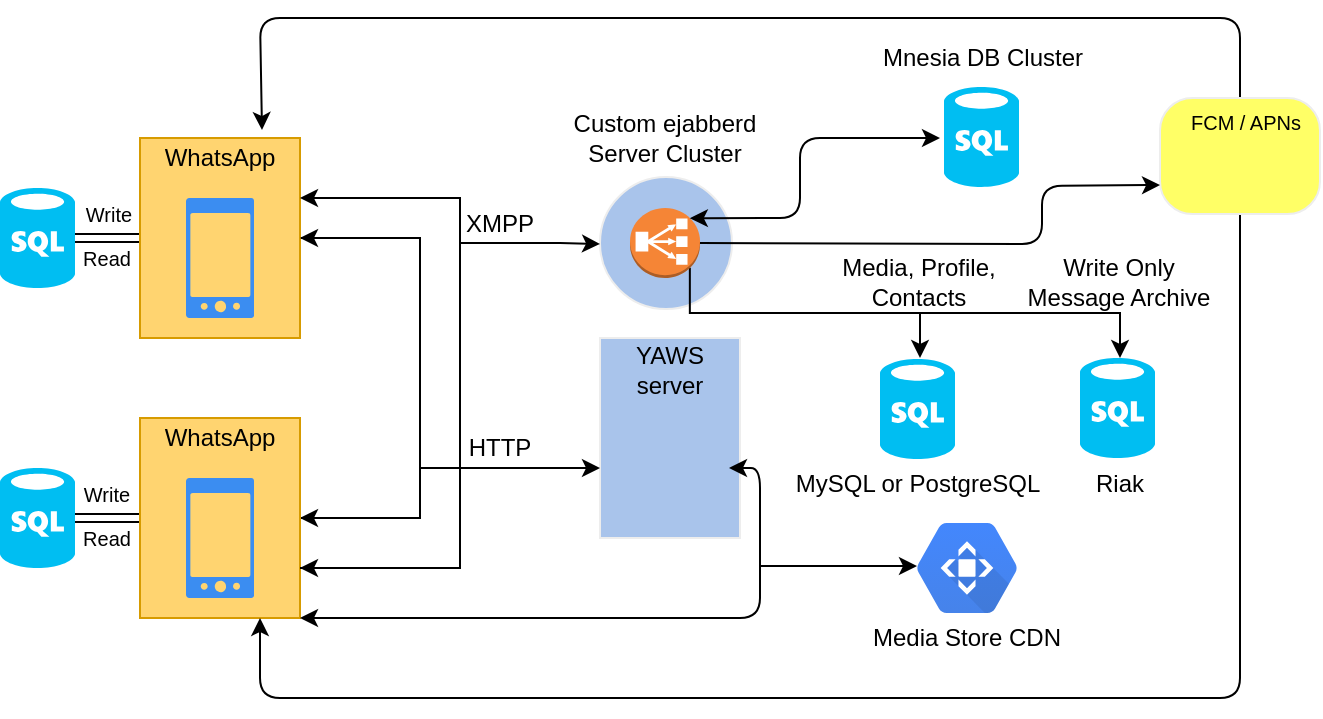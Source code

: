 <mxfile version="10.8.2" type="github"><diagram id="ClXt-yJXP2xWaislf_h7" name="Page-1"><mxGraphModel dx="758" dy="516" grid="1" gridSize="10" guides="1" tooltips="1" connect="1" arrows="1" fold="1" page="1" pageScale="1" pageWidth="827" pageHeight="1169" math="0" shadow="0"><root><mxCell id="0"/><mxCell id="1" parent="0"/><mxCell id="nmLuNvGFt542SobP2_o9-38" value="" style="ellipse;whiteSpace=wrap;html=1;aspect=fixed;strokeColor=#EDEDED;fillColor=#A9C4EB;shadow=0;" vertex="1" parent="1"><mxGeometry x="320" y="199.5" width="66" height="66" as="geometry"/></mxCell><mxCell id="nmLuNvGFt542SobP2_o9-27" value="" style="rounded=0;whiteSpace=wrap;html=1;fillColor=#A9C4EB;strokeColor=#EDEDED;shadow=0;" vertex="1" parent="1"><mxGeometry x="320" y="280" width="70" height="100" as="geometry"/></mxCell><mxCell id="nmLuNvGFt542SobP2_o9-11" style="edgeStyle=none;shape=link;rounded=0;orthogonalLoop=1;jettySize=auto;html=1;exitX=0;exitY=0.5;exitDx=0;exitDy=0;entryX=1;entryY=0.5;entryDx=0;entryDy=0;entryPerimeter=0;shadow=0;" edge="1" parent="1" source="nmLuNvGFt542SobP2_o9-2" target="nmLuNvGFt542SobP2_o9-8"><mxGeometry relative="1" as="geometry"/></mxCell><mxCell id="nmLuNvGFt542SobP2_o9-22" style="edgeStyle=elbowEdgeStyle;rounded=0;orthogonalLoop=1;jettySize=auto;html=1;exitX=1;exitY=0.5;exitDx=0;exitDy=0;entryX=1;entryY=0.5;entryDx=0;entryDy=0;shadow=0;" edge="1" parent="1" source="nmLuNvGFt542SobP2_o9-2" target="nmLuNvGFt542SobP2_o9-5"><mxGeometry relative="1" as="geometry"><mxPoint x="290" y="370" as="targetPoint"/><Array as="points"><mxPoint x="230" y="300"/></Array></mxGeometry></mxCell><mxCell id="nmLuNvGFt542SobP2_o9-2" value="&lt;blockquote style=&quot;font-size: 10px&quot;&gt;&lt;br&gt;&lt;/blockquote&gt;" style="rounded=0;whiteSpace=wrap;html=1;fillColor=#FFD470;strokeColor=#d79b00;shadow=0;" vertex="1" parent="1"><mxGeometry x="90" y="180" width="80" height="100" as="geometry"/></mxCell><mxCell id="nmLuNvGFt542SobP2_o9-3" value="" style="html=1;aspect=fixed;strokeColor=none;shadow=0;align=center;verticalAlign=top;fillColor=#3B8DF1;shape=mxgraph.gcp2.phone_android" vertex="1" parent="1"><mxGeometry x="113" y="210" width="34" height="60" as="geometry"/></mxCell><mxCell id="nmLuNvGFt542SobP2_o9-4" value="WhatsApp&lt;br&gt;" style="text;html=1;strokeColor=none;fillColor=none;align=center;verticalAlign=middle;whiteSpace=wrap;rounded=0;shadow=0;" vertex="1" parent="1"><mxGeometry x="110" y="180" width="40" height="20" as="geometry"/></mxCell><mxCell id="nmLuNvGFt542SobP2_o9-13" style="edgeStyle=none;shape=link;rounded=0;orthogonalLoop=1;jettySize=auto;html=1;exitX=0;exitY=0.5;exitDx=0;exitDy=0;entryX=1;entryY=0.5;entryDx=0;entryDy=0;entryPerimeter=0;shadow=0;" edge="1" parent="1" source="nmLuNvGFt542SobP2_o9-5" target="nmLuNvGFt542SobP2_o9-9"><mxGeometry relative="1" as="geometry"/></mxCell><mxCell id="nmLuNvGFt542SobP2_o9-23" style="edgeStyle=elbowEdgeStyle;rounded=0;orthogonalLoop=1;jettySize=auto;html=1;exitX=1;exitY=0.5;exitDx=0;exitDy=0;entryX=1;entryY=0.5;entryDx=0;entryDy=0;shadow=0;" edge="1" parent="1" source="nmLuNvGFt542SobP2_o9-5" target="nmLuNvGFt542SobP2_o9-2"><mxGeometry relative="1" as="geometry"><mxPoint x="290" y="230" as="targetPoint"/><Array as="points"><mxPoint x="230" y="250"/><mxPoint x="190" y="230"/></Array></mxGeometry></mxCell><mxCell id="nmLuNvGFt542SobP2_o9-24" style="edgeStyle=orthogonalEdgeStyle;rounded=0;orthogonalLoop=1;jettySize=auto;html=1;shadow=0;" edge="1" parent="1"><mxGeometry relative="1" as="geometry"><mxPoint x="320" y="345" as="targetPoint"/><mxPoint x="230" y="345" as="sourcePoint"/></mxGeometry></mxCell><mxCell id="nmLuNvGFt542SobP2_o9-5" value="&lt;blockquote style=&quot;font-size: 10px&quot;&gt;&lt;br&gt;&lt;/blockquote&gt;" style="rounded=0;whiteSpace=wrap;html=1;fillColor=#FFD470;strokeColor=#d79b00;shadow=0;" vertex="1" parent="1"><mxGeometry x="90" y="320" width="80" height="100" as="geometry"/></mxCell><mxCell id="nmLuNvGFt542SobP2_o9-6" value="" style="html=1;aspect=fixed;strokeColor=none;shadow=0;align=center;verticalAlign=top;fillColor=#3B8DF1;shape=mxgraph.gcp2.phone_android" vertex="1" parent="1"><mxGeometry x="113" y="350" width="34" height="60" as="geometry"/></mxCell><mxCell id="nmLuNvGFt542SobP2_o9-7" value="WhatsApp&lt;br&gt;" style="text;html=1;strokeColor=none;fillColor=none;align=center;verticalAlign=middle;whiteSpace=wrap;rounded=0;shadow=0;" vertex="1" parent="1"><mxGeometry x="110" y="320" width="40" height="20" as="geometry"/></mxCell><mxCell id="nmLuNvGFt542SobP2_o9-8" value="" style="verticalLabelPosition=bottom;html=1;verticalAlign=top;align=center;strokeColor=none;fillColor=#00BEF2;shape=mxgraph.azure.sql_database;shadow=0;" vertex="1" parent="1"><mxGeometry x="20" y="205" width="37.5" height="50" as="geometry"/></mxCell><mxCell id="nmLuNvGFt542SobP2_o9-9" value="" style="verticalLabelPosition=bottom;html=1;verticalAlign=top;align=center;strokeColor=none;fillColor=#00BEF2;shape=mxgraph.azure.sql_database;shadow=0;" vertex="1" parent="1"><mxGeometry x="20" y="345" width="37.5" height="50" as="geometry"/></mxCell><mxCell id="nmLuNvGFt542SobP2_o9-14" value="&lt;font style=&quot;font-size: 10px&quot;&gt;Write&lt;/font&gt;" style="text;html=1;strokeColor=none;fillColor=none;align=center;verticalAlign=middle;whiteSpace=wrap;rounded=0;shadow=0;" vertex="1" parent="1"><mxGeometry x="58" y="210" width="33" height="15" as="geometry"/></mxCell><mxCell id="nmLuNvGFt542SobP2_o9-15" value="&lt;font style=&quot;font-size: 10px&quot;&gt;Read&lt;/font&gt;" style="text;html=1;strokeColor=none;fillColor=none;align=center;verticalAlign=middle;whiteSpace=wrap;rounded=0;shadow=0;" vertex="1" parent="1"><mxGeometry x="57" y="232.5" width="33" height="15" as="geometry"/></mxCell><mxCell id="nmLuNvGFt542SobP2_o9-16" value="&lt;font style=&quot;font-size: 10px&quot;&gt;Write&lt;/font&gt;" style="text;html=1;strokeColor=none;fillColor=none;align=center;verticalAlign=middle;whiteSpace=wrap;rounded=0;shadow=0;" vertex="1" parent="1"><mxGeometry x="57" y="350" width="33" height="15" as="geometry"/></mxCell><mxCell id="nmLuNvGFt542SobP2_o9-19" value="&lt;font style=&quot;font-size: 10px&quot;&gt;Read&lt;/font&gt;" style="text;html=1;strokeColor=none;fillColor=none;align=center;verticalAlign=middle;whiteSpace=wrap;rounded=0;shadow=0;" vertex="1" parent="1"><mxGeometry x="57" y="372.5" width="33" height="15" as="geometry"/></mxCell><mxCell id="nmLuNvGFt542SobP2_o9-26" value="" style="shape=image;html=1;verticalAlign=top;verticalLabelPosition=bottom;labelBackgroundColor=#ffffff;imageAspect=0;aspect=fixed;image=https://cdn2.iconfinder.com/data/icons/whcompare-isometric-web-hosting-servers/50/server-128.png;fillColor=#FFD470;shadow=0;" vertex="1" parent="1"><mxGeometry x="325.5" y="315.5" width="59" height="59" as="geometry"/></mxCell><mxCell id="nmLuNvGFt542SobP2_o9-28" value="YAWS server&lt;br&gt;" style="text;html=1;strokeColor=none;fillColor=none;align=center;verticalAlign=middle;whiteSpace=wrap;rounded=0;shadow=0;" vertex="1" parent="1"><mxGeometry x="335" y="285.5" width="40" height="20" as="geometry"/></mxCell><mxCell id="nmLuNvGFt542SobP2_o9-29" value="HTTP" style="text;html=1;strokeColor=none;fillColor=none;align=center;verticalAlign=middle;whiteSpace=wrap;rounded=0;shadow=0;" vertex="1" parent="1"><mxGeometry x="250" y="325" width="40" height="20" as="geometry"/></mxCell><mxCell id="nmLuNvGFt542SobP2_o9-33" style="edgeStyle=elbowEdgeStyle;rounded=0;orthogonalLoop=1;jettySize=auto;html=1;exitX=1;exitY=0.75;exitDx=0;exitDy=0;entryX=1;entryY=0.5;entryDx=0;entryDy=0;shadow=0;" edge="1" parent="1" source="nmLuNvGFt542SobP2_o9-5"><mxGeometry relative="1" as="geometry"><mxPoint x="170" y="210" as="targetPoint"/><mxPoint x="170" y="350" as="sourcePoint"/><Array as="points"><mxPoint x="250" y="280"/><mxPoint x="190" y="210"/></Array></mxGeometry></mxCell><mxCell id="nmLuNvGFt542SobP2_o9-34" style="edgeStyle=orthogonalEdgeStyle;rounded=0;orthogonalLoop=1;jettySize=auto;html=1;shadow=0;" edge="1" parent="1"><mxGeometry relative="1" as="geometry"><mxPoint x="320" y="233" as="targetPoint"/><mxPoint x="250" y="232.5" as="sourcePoint"/><Array as="points"><mxPoint x="300" y="233"/><mxPoint x="300" y="233"/></Array></mxGeometry></mxCell><mxCell id="nmLuNvGFt542SobP2_o9-35" value="XMPP&lt;br&gt;" style="text;html=1;strokeColor=none;fillColor=none;align=center;verticalAlign=middle;whiteSpace=wrap;rounded=0;shadow=0;" vertex="1" parent="1"><mxGeometry x="250" y="212.5" width="40" height="20" as="geometry"/></mxCell><mxCell id="nmLuNvGFt542SobP2_o9-36" style="edgeStyle=elbowEdgeStyle;rounded=0;orthogonalLoop=1;jettySize=auto;html=1;exitX=1;exitY=0.75;exitDx=0;exitDy=0;entryX=1;entryY=0.75;entryDx=0;entryDy=0;shadow=0;" edge="1" parent="1" target="nmLuNvGFt542SobP2_o9-5"><mxGeometry relative="1" as="geometry"><mxPoint x="170" y="275" as="targetPoint"/><mxPoint x="180" y="210" as="sourcePoint"/><Array as="points"><mxPoint x="250" y="300"/><mxPoint x="200" y="25"/></Array></mxGeometry></mxCell><mxCell id="nmLuNvGFt542SobP2_o9-42" style="edgeStyle=elbowEdgeStyle;rounded=0;orthogonalLoop=1;jettySize=auto;elbow=vertical;html=1;exitX=0.855;exitY=0.855;exitDx=0;exitDy=0;exitPerimeter=0;shadow=0;" edge="1" parent="1" source="nmLuNvGFt542SobP2_o9-37"><mxGeometry relative="1" as="geometry"><mxPoint x="580" y="290" as="targetPoint"/></mxGeometry></mxCell><mxCell id="nmLuNvGFt542SobP2_o9-37" value="" style="outlineConnect=0;dashed=0;verticalLabelPosition=bottom;verticalAlign=top;align=center;html=1;shape=mxgraph.aws3.classic_load_balancer;fillColor=#F58536;gradientColor=none;strokeColor=#EDEDED;shadow=0;" vertex="1" parent="1"><mxGeometry x="335" y="215" width="35" height="35" as="geometry"/></mxCell><mxCell id="nmLuNvGFt542SobP2_o9-39" value="Riak&lt;br&gt;" style="text;html=1;strokeColor=none;fillColor=none;align=center;verticalAlign=middle;whiteSpace=wrap;rounded=0;shadow=0;" vertex="1" parent="1"><mxGeometry x="560" y="343" width="40" height="20" as="geometry"/></mxCell><mxCell id="nmLuNvGFt542SobP2_o9-40" value="Custom ejabberd Server Cluster&lt;br&gt;" style="text;html=1;strokeColor=none;fillColor=none;align=center;verticalAlign=middle;whiteSpace=wrap;rounded=0;shadow=0;" vertex="1" parent="1"><mxGeometry x="294" y="159.5" width="117" height="40" as="geometry"/></mxCell><mxCell id="nmLuNvGFt542SobP2_o9-43" value="" style="endArrow=classic;html=1;strokeWidth=1;shadow=0;" edge="1" parent="1"><mxGeometry width="50" height="50" relative="1" as="geometry"><mxPoint x="480" y="268" as="sourcePoint"/><mxPoint x="480" y="290" as="targetPoint"/><Array as="points"><mxPoint x="480" y="290"/></Array></mxGeometry></mxCell><mxCell id="nmLuNvGFt542SobP2_o9-44" value="" style="verticalLabelPosition=bottom;html=1;verticalAlign=top;align=center;strokeColor=none;fillColor=#00BEF2;shape=mxgraph.azure.sql_database;shadow=0;" vertex="1" parent="1"><mxGeometry x="460" y="290.5" width="37.5" height="50" as="geometry"/></mxCell><mxCell id="nmLuNvGFt542SobP2_o9-45" value="" style="verticalLabelPosition=bottom;html=1;verticalAlign=top;align=center;strokeColor=none;fillColor=#00BEF2;shape=mxgraph.azure.sql_database;shadow=0;" vertex="1" parent="1"><mxGeometry x="560" y="290" width="37.5" height="50" as="geometry"/></mxCell><mxCell id="nmLuNvGFt542SobP2_o9-46" value="Write Only Message Archive" style="text;html=1;strokeColor=none;fillColor=none;align=center;verticalAlign=middle;whiteSpace=wrap;rounded=0;shadow=0;" vertex="1" parent="1"><mxGeometry x="529" y="240" width="101" height="23" as="geometry"/></mxCell><mxCell id="nmLuNvGFt542SobP2_o9-47" value="Media, Profile, Contacts" style="text;html=1;strokeColor=none;fillColor=none;align=center;verticalAlign=middle;whiteSpace=wrap;rounded=0;shadow=0;" vertex="1" parent="1"><mxGeometry x="429" y="240" width="101" height="23" as="geometry"/></mxCell><mxCell id="nmLuNvGFt542SobP2_o9-50" value="MySQL or PostgreSQL&lt;br&gt;" style="text;html=1;strokeColor=none;fillColor=none;align=center;verticalAlign=middle;whiteSpace=wrap;rounded=0;shadow=0;" vertex="1" parent="1"><mxGeometry x="404" y="343" width="150" height="20" as="geometry"/></mxCell><mxCell id="nmLuNvGFt542SobP2_o9-51" value="" style="endArrow=classic;startArrow=classic;html=1;strokeWidth=1;exitX=0.855;exitY=0.145;exitDx=0;exitDy=0;exitPerimeter=0;shadow=0;" edge="1" parent="1" source="nmLuNvGFt542SobP2_o9-37"><mxGeometry width="50" height="50" relative="1" as="geometry"><mxPoint x="390" y="217.5" as="sourcePoint"/><mxPoint x="490" y="180" as="targetPoint"/><Array as="points"><mxPoint x="420" y="220"/><mxPoint x="420" y="180"/></Array></mxGeometry></mxCell><mxCell id="nmLuNvGFt542SobP2_o9-52" value="" style="verticalLabelPosition=bottom;html=1;verticalAlign=top;align=center;strokeColor=none;fillColor=#00BEF2;shape=mxgraph.azure.sql_database;shadow=0;" vertex="1" parent="1"><mxGeometry x="492" y="154.5" width="37.5" height="50" as="geometry"/></mxCell><mxCell id="nmLuNvGFt542SobP2_o9-53" value="Mnesia DB Cluster" style="text;html=1;strokeColor=none;fillColor=none;align=center;verticalAlign=middle;whiteSpace=wrap;rounded=0;shadow=0;" vertex="1" parent="1"><mxGeometry x="451.5" y="130" width="119" height="20" as="geometry"/></mxCell><mxCell id="nmLuNvGFt542SobP2_o9-54" value="" style="endArrow=classic;startArrow=classic;html=1;strokeWidth=1;exitX=1;exitY=1;exitDx=0;exitDy=0;exitPerimeter=0;shadow=0;" edge="1" parent="1" source="nmLuNvGFt542SobP2_o9-5" target="nmLuNvGFt542SobP2_o9-26"><mxGeometry width="50" height="50" relative="1" as="geometry"><mxPoint x="340" y="437.5" as="sourcePoint"/><mxPoint x="390" y="363" as="targetPoint"/><Array as="points"><mxPoint x="400" y="420"/><mxPoint x="400" y="345"/></Array></mxGeometry></mxCell><mxCell id="nmLuNvGFt542SobP2_o9-55" value="" style="endArrow=classic;html=1;strokeWidth=1;shadow=0;" edge="1" parent="1"><mxGeometry width="50" height="50" relative="1" as="geometry"><mxPoint x="399.5" y="394" as="sourcePoint"/><mxPoint x="478.5" y="394" as="targetPoint"/></mxGeometry></mxCell><mxCell id="nmLuNvGFt542SobP2_o9-56" value="" style="shape=mxgraph.gcp.networking.cloud_cdn;html=1;fillColor=#4387FD;gradientColor=#4683EA;strokeColor=none;verticalLabelPosition=bottom;verticalAlign=top;align=center;shadow=0;" vertex="1" parent="1"><mxGeometry x="478.5" y="372.5" width="50" height="45" as="geometry"/></mxCell><mxCell id="nmLuNvGFt542SobP2_o9-57" value="Media Store CDN" style="text;html=1;strokeColor=none;fillColor=none;align=center;verticalAlign=middle;whiteSpace=wrap;rounded=0;shadow=0;" vertex="1" parent="1"><mxGeometry x="455" y="420" width="97" height="20" as="geometry"/></mxCell><mxCell id="nmLuNvGFt542SobP2_o9-58" value="" style="endArrow=classic;startArrow=classic;html=1;strokeWidth=1;entryX=0.75;entryY=1;entryDx=0;entryDy=0;exitX=1.025;exitY=-0.2;exitDx=0;exitDy=0;exitPerimeter=0;shadow=0;" edge="1" parent="1" source="nmLuNvGFt542SobP2_o9-4" target="nmLuNvGFt542SobP2_o9-5"><mxGeometry width="50" height="50" relative="1" as="geometry"><mxPoint x="140" y="120" as="sourcePoint"/><mxPoint x="70" y="460" as="targetPoint"/><Array as="points"><mxPoint x="150" y="120"/><mxPoint x="640" y="120"/><mxPoint x="640" y="460"/><mxPoint x="150" y="460"/></Array></mxGeometry></mxCell><mxCell id="nmLuNvGFt542SobP2_o9-59" value="" style="rounded=1;whiteSpace=wrap;html=1;strokeColor=#EDEDED;fillColor=#FFFF66;arcSize=28;shadow=0;" vertex="1" parent="1"><mxGeometry x="600" y="160" width="80" height="58" as="geometry"/></mxCell><mxCell id="nmLuNvGFt542SobP2_o9-61" value="" style="shape=image;html=1;verticalAlign=top;verticalLabelPosition=bottom;labelBackgroundColor=#ffffff;imageAspect=0;aspect=fixed;image=https://cdn4.iconfinder.com/data/icons/google-i-o-2016/512/google_firebase-128.png;strokeColor=#EDEDED;fillColor=#FFFF66;shadow=0;" vertex="1" parent="1"><mxGeometry x="609" y="180" width="25" height="25" as="geometry"/></mxCell><mxCell id="nmLuNvGFt542SobP2_o9-62" value="" style="shape=image;html=1;verticalAlign=top;verticalLabelPosition=bottom;labelBackgroundColor=#ffffff;imageAspect=0;aspect=fixed;image=https://cdn3.iconfinder.com/data/icons/picons-social/57/28-appstore-128.png;strokeColor=#EDEDED;fillColor=#FFFF66;shadow=0;" vertex="1" parent="1"><mxGeometry x="640" y="174" width="32" height="32" as="geometry"/></mxCell><mxCell id="nmLuNvGFt542SobP2_o9-63" value="&lt;font style=&quot;font-size: 10px&quot;&gt;FCM / APNs&lt;/font&gt;" style="text;html=1;strokeColor=none;fillColor=none;align=center;verticalAlign=middle;whiteSpace=wrap;rounded=0;shadow=0;" vertex="1" parent="1"><mxGeometry x="606" y="160" width="74" height="23" as="geometry"/></mxCell><mxCell id="nmLuNvGFt542SobP2_o9-64" value="" style="endArrow=classic;html=1;strokeWidth=1;entryX=0;entryY=0.75;entryDx=0;entryDy=0;exitX=1;exitY=0.5;exitDx=0;exitDy=0;exitPerimeter=0;shadow=0;" edge="1" parent="1" source="nmLuNvGFt542SobP2_o9-37" target="nmLuNvGFt542SobP2_o9-59"><mxGeometry width="50" height="50" relative="1" as="geometry"><mxPoint x="520.5" y="245" as="sourcePoint"/><mxPoint x="570.5" y="195" as="targetPoint"/><Array as="points"><mxPoint x="541" y="233"/><mxPoint x="541" y="204"/></Array></mxGeometry></mxCell></root></mxGraphModel></diagram></mxfile>